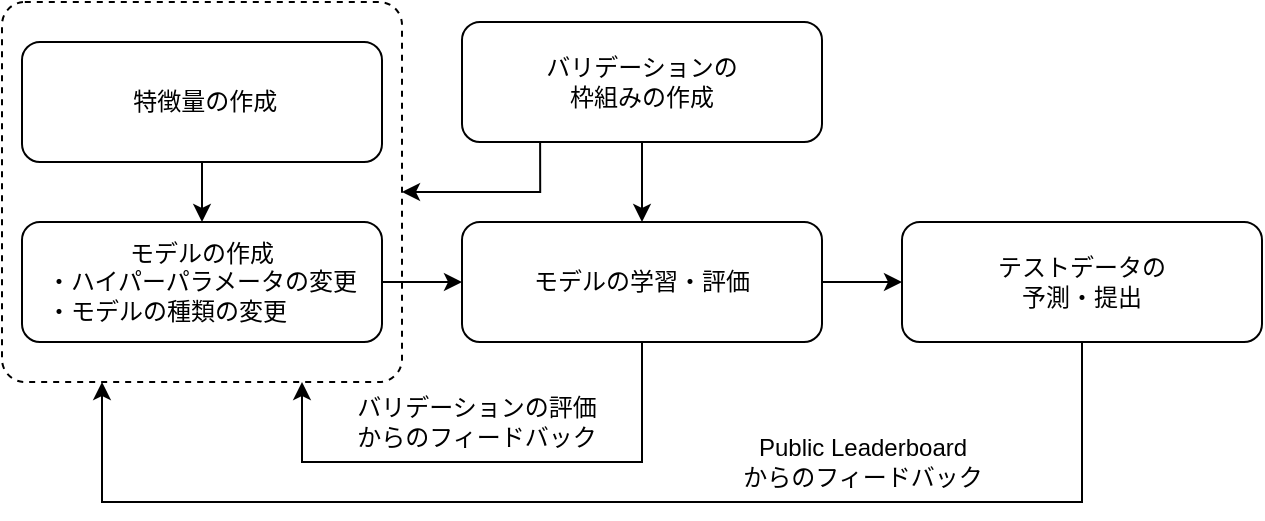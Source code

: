 <mxfile version="12.6.5" type="device"><diagram id="C5RBs43oDa-KdzZeNtuy" name="Page-1"><mxGraphModel dx="946" dy="680" grid="1" gridSize="10" guides="1" tooltips="1" connect="1" arrows="1" fold="1" page="1" pageScale="1" pageWidth="827" pageHeight="1169" math="0" shadow="0"><root><mxCell id="WIyWlLk6GJQsqaUBKTNV-0"/><mxCell id="WIyWlLk6GJQsqaUBKTNV-1" parent="WIyWlLk6GJQsqaUBKTNV-0"/><mxCell id="p1cAbYrctupPNHO0EuxO-12" value="" style="rounded=1;whiteSpace=wrap;html=1;dashed=1;arcSize=6;" vertex="1" parent="WIyWlLk6GJQsqaUBKTNV-1"><mxGeometry x="98" y="30" width="200" height="190" as="geometry"/></mxCell><mxCell id="p1cAbYrctupPNHO0EuxO-7" value="" style="edgeStyle=orthogonalEdgeStyle;rounded=0;orthogonalLoop=1;jettySize=auto;html=1;endArrow=classic;endFill=1;" edge="1" parent="WIyWlLk6GJQsqaUBKTNV-1" source="WIyWlLk6GJQsqaUBKTNV-3" target="p1cAbYrctupPNHO0EuxO-0"><mxGeometry relative="1" as="geometry"/></mxCell><mxCell id="WIyWlLk6GJQsqaUBKTNV-3" value="&amp;nbsp;特徴量の作成" style="rounded=1;whiteSpace=wrap;html=1;fontSize=12;glass=0;strokeWidth=1;shadow=0;" parent="WIyWlLk6GJQsqaUBKTNV-1" vertex="1"><mxGeometry x="108" y="50" width="180" height="60" as="geometry"/></mxCell><mxCell id="p1cAbYrctupPNHO0EuxO-4" value="" style="edgeStyle=orthogonalEdgeStyle;rounded=0;orthogonalLoop=1;jettySize=auto;html=1;" edge="1" parent="WIyWlLk6GJQsqaUBKTNV-1" source="p1cAbYrctupPNHO0EuxO-0" target="p1cAbYrctupPNHO0EuxO-3"><mxGeometry relative="1" as="geometry"/></mxCell><mxCell id="p1cAbYrctupPNHO0EuxO-0" value="モデルの作成&lt;br&gt;&lt;div style=&quot;text-align: left&quot;&gt;&lt;span&gt;・ハイパーパラメータの変更&lt;/span&gt;&lt;/div&gt;&lt;div style=&quot;text-align: left&quot;&gt;&lt;span&gt;・モデルの種類の変更&lt;/span&gt;&lt;/div&gt;" style="rounded=1;whiteSpace=wrap;html=1;" vertex="1" parent="WIyWlLk6GJQsqaUBKTNV-1"><mxGeometry x="108" y="140" width="180" height="60" as="geometry"/></mxCell><mxCell id="p1cAbYrctupPNHO0EuxO-9" value="" style="edgeStyle=orthogonalEdgeStyle;rounded=0;orthogonalLoop=1;jettySize=auto;html=1;endArrow=classic;endFill=1;" edge="1" parent="WIyWlLk6GJQsqaUBKTNV-1" source="p1cAbYrctupPNHO0EuxO-3" target="p1cAbYrctupPNHO0EuxO-8"><mxGeometry relative="1" as="geometry"/></mxCell><mxCell id="p1cAbYrctupPNHO0EuxO-13" style="edgeStyle=orthogonalEdgeStyle;rounded=0;orthogonalLoop=1;jettySize=auto;html=1;entryX=0.75;entryY=1;entryDx=0;entryDy=0;endArrow=classic;endFill=1;" edge="1" parent="WIyWlLk6GJQsqaUBKTNV-1" source="p1cAbYrctupPNHO0EuxO-3" target="p1cAbYrctupPNHO0EuxO-12"><mxGeometry relative="1" as="geometry"><Array as="points"><mxPoint x="418" y="260"/><mxPoint x="248" y="260"/></Array></mxGeometry></mxCell><mxCell id="p1cAbYrctupPNHO0EuxO-14" value="バリデーションの評価&lt;br&gt;からのフィードバック" style="text;html=1;align=center;verticalAlign=middle;resizable=0;points=[];labelBackgroundColor=#ffffff;" vertex="1" connectable="0" parent="p1cAbYrctupPNHO0EuxO-13"><mxGeometry x="0.061" y="1" relative="1" as="geometry"><mxPoint y="-21" as="offset"/></mxGeometry></mxCell><mxCell id="p1cAbYrctupPNHO0EuxO-3" value="モデルの学習・評価" style="rounded=1;whiteSpace=wrap;html=1;" vertex="1" parent="WIyWlLk6GJQsqaUBKTNV-1"><mxGeometry x="328" y="140" width="180" height="60" as="geometry"/></mxCell><mxCell id="p1cAbYrctupPNHO0EuxO-16" value="" style="edgeStyle=orthogonalEdgeStyle;rounded=0;orthogonalLoop=1;jettySize=auto;html=1;endArrow=classic;endFill=1;entryX=0.25;entryY=1;entryDx=0;entryDy=0;" edge="1" parent="WIyWlLk6GJQsqaUBKTNV-1" source="p1cAbYrctupPNHO0EuxO-8" target="p1cAbYrctupPNHO0EuxO-12"><mxGeometry relative="1" as="geometry"><mxPoint x="638" y="280" as="targetPoint"/><Array as="points"><mxPoint x="638" y="280"/><mxPoint x="148" y="280"/></Array></mxGeometry></mxCell><mxCell id="p1cAbYrctupPNHO0EuxO-18" value="Public Leaderboard&lt;br&gt;からのフィードバック" style="text;html=1;align=center;verticalAlign=middle;resizable=0;points=[];labelBackgroundColor=#ffffff;" vertex="1" connectable="0" parent="p1cAbYrctupPNHO0EuxO-16"><mxGeometry x="-0.476" relative="1" as="geometry"><mxPoint x="-25" y="-20" as="offset"/></mxGeometry></mxCell><mxCell id="p1cAbYrctupPNHO0EuxO-8" value="テストデータの&lt;br&gt;予測・提出" style="rounded=1;whiteSpace=wrap;html=1;" vertex="1" parent="WIyWlLk6GJQsqaUBKTNV-1"><mxGeometry x="548" y="140" width="180" height="60" as="geometry"/></mxCell><mxCell id="p1cAbYrctupPNHO0EuxO-19" value="" style="edgeStyle=orthogonalEdgeStyle;rounded=0;orthogonalLoop=1;jettySize=auto;html=1;endArrow=classic;endFill=1;exitX=0.217;exitY=0.983;exitDx=0;exitDy=0;exitPerimeter=0;entryX=1;entryY=0.5;entryDx=0;entryDy=0;" edge="1" parent="WIyWlLk6GJQsqaUBKTNV-1" source="p1cAbYrctupPNHO0EuxO-17" target="p1cAbYrctupPNHO0EuxO-12"><mxGeometry relative="1" as="geometry"><mxPoint x="298" y="70" as="targetPoint"/><Array as="points"><mxPoint x="367" y="125"/></Array></mxGeometry></mxCell><mxCell id="p1cAbYrctupPNHO0EuxO-20" value="" style="edgeStyle=orthogonalEdgeStyle;rounded=0;orthogonalLoop=1;jettySize=auto;html=1;endArrow=classic;endFill=1;" edge="1" parent="WIyWlLk6GJQsqaUBKTNV-1" source="p1cAbYrctupPNHO0EuxO-17" target="p1cAbYrctupPNHO0EuxO-3"><mxGeometry relative="1" as="geometry"/></mxCell><mxCell id="p1cAbYrctupPNHO0EuxO-17" value="バリデーションの&lt;br&gt;枠組みの作成" style="rounded=1;whiteSpace=wrap;html=1;" vertex="1" parent="WIyWlLk6GJQsqaUBKTNV-1"><mxGeometry x="328" y="40" width="180" height="60" as="geometry"/></mxCell></root></mxGraphModel></diagram></mxfile>